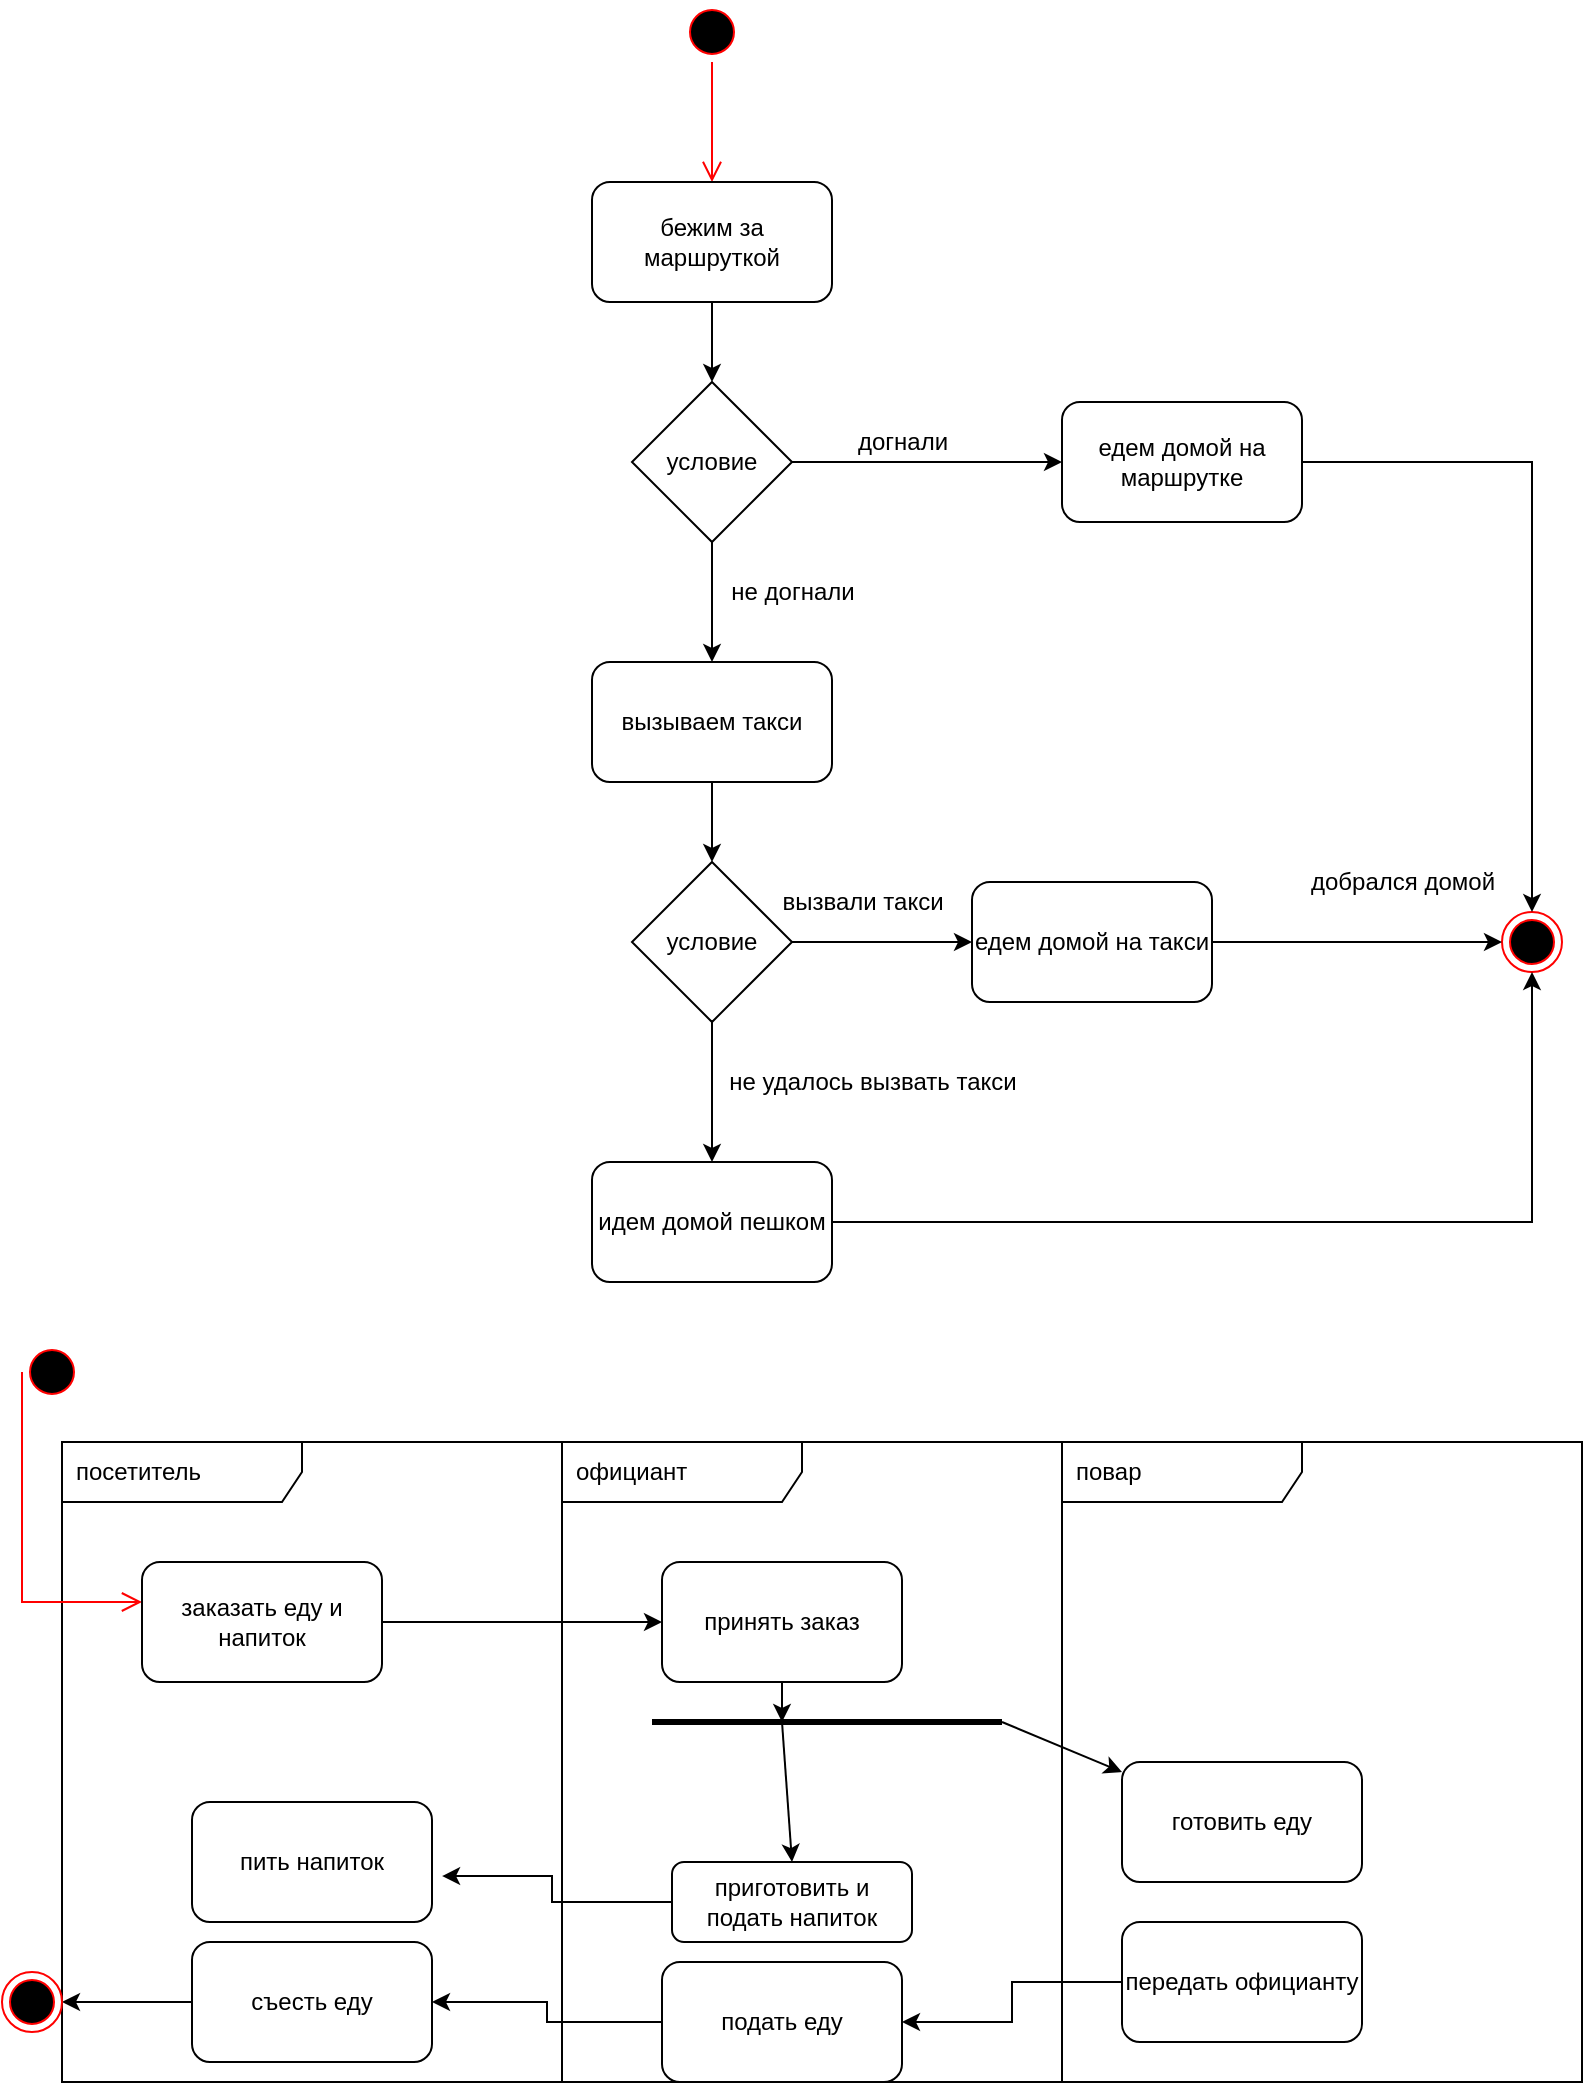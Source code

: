 <mxfile version="20.7.4" type="github">
  <diagram id="Gu_f-95HG_TEApZ6MIHH" name="Страница 1">
    <mxGraphModel dx="880" dy="452" grid="1" gridSize="10" guides="1" tooltips="1" connect="1" arrows="1" fold="1" page="1" pageScale="1" pageWidth="827" pageHeight="1169" math="0" shadow="0">
      <root>
        <mxCell id="0" />
        <mxCell id="1" parent="0" />
        <mxCell id="Ar625f8QCVpaPkHbd-zj-1" value="" style="ellipse;html=1;shape=startState;fillColor=#000000;strokeColor=#ff0000;" vertex="1" parent="1">
          <mxGeometry x="340" y="40" width="30" height="30" as="geometry" />
        </mxCell>
        <mxCell id="Ar625f8QCVpaPkHbd-zj-2" value="" style="edgeStyle=orthogonalEdgeStyle;html=1;verticalAlign=bottom;endArrow=open;endSize=8;strokeColor=#ff0000;rounded=0;" edge="1" source="Ar625f8QCVpaPkHbd-zj-1" parent="1">
          <mxGeometry relative="1" as="geometry">
            <mxPoint x="355" y="130" as="targetPoint" />
          </mxGeometry>
        </mxCell>
        <mxCell id="Ar625f8QCVpaPkHbd-zj-3" value="" style="ellipse;html=1;shape=endState;fillColor=#000000;strokeColor=#ff0000;" vertex="1" parent="1">
          <mxGeometry x="750" y="495" width="30" height="30" as="geometry" />
        </mxCell>
        <mxCell id="Ar625f8QCVpaPkHbd-zj-8" style="edgeStyle=orthogonalEdgeStyle;rounded=0;orthogonalLoop=1;jettySize=auto;html=1;exitX=0.5;exitY=1;exitDx=0;exitDy=0;entryX=0.5;entryY=0;entryDx=0;entryDy=0;" edge="1" parent="1" source="Ar625f8QCVpaPkHbd-zj-4" target="Ar625f8QCVpaPkHbd-zj-7">
          <mxGeometry relative="1" as="geometry" />
        </mxCell>
        <mxCell id="Ar625f8QCVpaPkHbd-zj-4" value="бежим за маршруткой" style="rounded=1;whiteSpace=wrap;html=1;" vertex="1" parent="1">
          <mxGeometry x="295" y="130" width="120" height="60" as="geometry" />
        </mxCell>
        <mxCell id="Ar625f8QCVpaPkHbd-zj-15" style="edgeStyle=orthogonalEdgeStyle;rounded=0;orthogonalLoop=1;jettySize=auto;html=1;exitX=0.5;exitY=1;exitDx=0;exitDy=0;" edge="1" parent="1" source="Ar625f8QCVpaPkHbd-zj-5" target="Ar625f8QCVpaPkHbd-zj-14">
          <mxGeometry relative="1" as="geometry" />
        </mxCell>
        <mxCell id="Ar625f8QCVpaPkHbd-zj-5" value="вызываем такси" style="rounded=1;whiteSpace=wrap;html=1;" vertex="1" parent="1">
          <mxGeometry x="295" y="370" width="120" height="60" as="geometry" />
        </mxCell>
        <mxCell id="Ar625f8QCVpaPkHbd-zj-23" style="edgeStyle=orthogonalEdgeStyle;rounded=0;orthogonalLoop=1;jettySize=auto;html=1;exitX=1;exitY=0.5;exitDx=0;exitDy=0;" edge="1" parent="1" source="Ar625f8QCVpaPkHbd-zj-6" target="Ar625f8QCVpaPkHbd-zj-3">
          <mxGeometry relative="1" as="geometry" />
        </mxCell>
        <mxCell id="Ar625f8QCVpaPkHbd-zj-6" value="едем домой на маршрутке" style="rounded=1;whiteSpace=wrap;html=1;" vertex="1" parent="1">
          <mxGeometry x="530" y="240" width="120" height="60" as="geometry" />
        </mxCell>
        <mxCell id="Ar625f8QCVpaPkHbd-zj-10" style="edgeStyle=orthogonalEdgeStyle;rounded=0;orthogonalLoop=1;jettySize=auto;html=1;entryX=0;entryY=0.5;entryDx=0;entryDy=0;" edge="1" parent="1" source="Ar625f8QCVpaPkHbd-zj-7" target="Ar625f8QCVpaPkHbd-zj-6">
          <mxGeometry relative="1" as="geometry" />
        </mxCell>
        <mxCell id="Ar625f8QCVpaPkHbd-zj-12" style="edgeStyle=orthogonalEdgeStyle;rounded=0;orthogonalLoop=1;jettySize=auto;html=1;exitX=0.5;exitY=1;exitDx=0;exitDy=0;" edge="1" parent="1" source="Ar625f8QCVpaPkHbd-zj-7" target="Ar625f8QCVpaPkHbd-zj-5">
          <mxGeometry relative="1" as="geometry" />
        </mxCell>
        <mxCell id="Ar625f8QCVpaPkHbd-zj-7" value="условие" style="rhombus;whiteSpace=wrap;html=1;" vertex="1" parent="1">
          <mxGeometry x="315" y="230" width="80" height="80" as="geometry" />
        </mxCell>
        <mxCell id="Ar625f8QCVpaPkHbd-zj-11" value="догнали" style="text;html=1;align=center;verticalAlign=middle;resizable=0;points=[];autosize=1;strokeColor=none;fillColor=none;" vertex="1" parent="1">
          <mxGeometry x="415" y="245" width="70" height="30" as="geometry" />
        </mxCell>
        <mxCell id="Ar625f8QCVpaPkHbd-zj-13" value="не догнали" style="text;html=1;align=center;verticalAlign=middle;resizable=0;points=[];autosize=1;strokeColor=none;fillColor=none;" vertex="1" parent="1">
          <mxGeometry x="350" y="320" width="90" height="30" as="geometry" />
        </mxCell>
        <mxCell id="Ar625f8QCVpaPkHbd-zj-17" style="edgeStyle=orthogonalEdgeStyle;rounded=0;orthogonalLoop=1;jettySize=auto;html=1;exitX=1;exitY=0.5;exitDx=0;exitDy=0;entryX=0;entryY=0.5;entryDx=0;entryDy=0;" edge="1" parent="1" source="Ar625f8QCVpaPkHbd-zj-14" target="Ar625f8QCVpaPkHbd-zj-16">
          <mxGeometry relative="1" as="geometry" />
        </mxCell>
        <mxCell id="Ar625f8QCVpaPkHbd-zj-20" style="edgeStyle=orthogonalEdgeStyle;rounded=0;orthogonalLoop=1;jettySize=auto;html=1;exitX=0.5;exitY=1;exitDx=0;exitDy=0;entryX=0.5;entryY=0;entryDx=0;entryDy=0;" edge="1" parent="1" source="Ar625f8QCVpaPkHbd-zj-14" target="Ar625f8QCVpaPkHbd-zj-19">
          <mxGeometry relative="1" as="geometry" />
        </mxCell>
        <mxCell id="Ar625f8QCVpaPkHbd-zj-14" value="условие" style="rhombus;whiteSpace=wrap;html=1;" vertex="1" parent="1">
          <mxGeometry x="315" y="470" width="80" height="80" as="geometry" />
        </mxCell>
        <mxCell id="Ar625f8QCVpaPkHbd-zj-24" style="edgeStyle=orthogonalEdgeStyle;rounded=0;orthogonalLoop=1;jettySize=auto;html=1;exitX=1;exitY=0.5;exitDx=0;exitDy=0;" edge="1" parent="1" source="Ar625f8QCVpaPkHbd-zj-16" target="Ar625f8QCVpaPkHbd-zj-3">
          <mxGeometry relative="1" as="geometry" />
        </mxCell>
        <mxCell id="Ar625f8QCVpaPkHbd-zj-16" value="едем домой на такси" style="rounded=1;whiteSpace=wrap;html=1;" vertex="1" parent="1">
          <mxGeometry x="485" y="480" width="120" height="60" as="geometry" />
        </mxCell>
        <mxCell id="Ar625f8QCVpaPkHbd-zj-18" value="вызвали такси" style="text;html=1;align=center;verticalAlign=middle;resizable=0;points=[];autosize=1;strokeColor=none;fillColor=none;" vertex="1" parent="1">
          <mxGeometry x="380" y="475" width="100" height="30" as="geometry" />
        </mxCell>
        <mxCell id="Ar625f8QCVpaPkHbd-zj-25" style="edgeStyle=orthogonalEdgeStyle;rounded=0;orthogonalLoop=1;jettySize=auto;html=1;exitX=1;exitY=0.5;exitDx=0;exitDy=0;entryX=0.5;entryY=1;entryDx=0;entryDy=0;" edge="1" parent="1" source="Ar625f8QCVpaPkHbd-zj-19" target="Ar625f8QCVpaPkHbd-zj-3">
          <mxGeometry relative="1" as="geometry" />
        </mxCell>
        <mxCell id="Ar625f8QCVpaPkHbd-zj-19" value="идем домой пешком" style="rounded=1;whiteSpace=wrap;html=1;" vertex="1" parent="1">
          <mxGeometry x="295" y="620" width="120" height="60" as="geometry" />
        </mxCell>
        <mxCell id="Ar625f8QCVpaPkHbd-zj-21" value="не удалось вызвать такси" style="text;html=1;align=center;verticalAlign=middle;resizable=0;points=[];autosize=1;strokeColor=none;fillColor=none;" vertex="1" parent="1">
          <mxGeometry x="350" y="565" width="170" height="30" as="geometry" />
        </mxCell>
        <mxCell id="Ar625f8QCVpaPkHbd-zj-26" value="добрался домой" style="text;html=1;align=center;verticalAlign=middle;resizable=0;points=[];autosize=1;strokeColor=none;fillColor=none;" vertex="1" parent="1">
          <mxGeometry x="640" y="465" width="120" height="30" as="geometry" />
        </mxCell>
        <mxCell id="Ar625f8QCVpaPkHbd-zj-28" value="посетитель" style="shape=umlFrame;whiteSpace=wrap;html=1;width=120;height=30;boundedLbl=1;verticalAlign=middle;align=left;spacingLeft=5;" vertex="1" parent="1">
          <mxGeometry x="30" y="760" width="250" height="320" as="geometry" />
        </mxCell>
        <mxCell id="Ar625f8QCVpaPkHbd-zj-29" value="официант" style="shape=umlFrame;whiteSpace=wrap;html=1;width=120;height=30;boundedLbl=1;verticalAlign=middle;align=left;spacingLeft=5;" vertex="1" parent="1">
          <mxGeometry x="280" y="760" width="250" height="320" as="geometry" />
        </mxCell>
        <mxCell id="Ar625f8QCVpaPkHbd-zj-30" value="повар" style="shape=umlFrame;whiteSpace=wrap;html=1;width=120;height=30;boundedLbl=1;verticalAlign=middle;align=left;spacingLeft=5;" vertex="1" parent="1">
          <mxGeometry x="530" y="760" width="260" height="320" as="geometry" />
        </mxCell>
        <mxCell id="Ar625f8QCVpaPkHbd-zj-34" value="" style="ellipse;html=1;shape=startState;fillColor=#000000;strokeColor=#ff0000;" vertex="1" parent="1">
          <mxGeometry x="10" y="710" width="30" height="30" as="geometry" />
        </mxCell>
        <mxCell id="Ar625f8QCVpaPkHbd-zj-35" value="" style="edgeStyle=orthogonalEdgeStyle;html=1;verticalAlign=bottom;endArrow=open;endSize=8;strokeColor=#ff0000;rounded=0;" edge="1" source="Ar625f8QCVpaPkHbd-zj-34" parent="1" target="Ar625f8QCVpaPkHbd-zj-36">
          <mxGeometry relative="1" as="geometry">
            <mxPoint x="420" y="990" as="targetPoint" />
            <Array as="points">
              <mxPoint x="10" y="840" />
            </Array>
          </mxGeometry>
        </mxCell>
        <mxCell id="Ar625f8QCVpaPkHbd-zj-38" style="edgeStyle=orthogonalEdgeStyle;rounded=0;orthogonalLoop=1;jettySize=auto;html=1;exitX=1;exitY=0.5;exitDx=0;exitDy=0;" edge="1" parent="1" source="Ar625f8QCVpaPkHbd-zj-36" target="Ar625f8QCVpaPkHbd-zj-37">
          <mxGeometry relative="1" as="geometry" />
        </mxCell>
        <mxCell id="Ar625f8QCVpaPkHbd-zj-36" value="заказать еду и напиток" style="rounded=1;whiteSpace=wrap;html=1;" vertex="1" parent="1">
          <mxGeometry x="70" y="820" width="120" height="60" as="geometry" />
        </mxCell>
        <mxCell id="Ar625f8QCVpaPkHbd-zj-43" style="edgeStyle=orthogonalEdgeStyle;rounded=0;orthogonalLoop=1;jettySize=auto;html=1;exitX=0.5;exitY=1;exitDx=0;exitDy=0;" edge="1" parent="1" source="Ar625f8QCVpaPkHbd-zj-37">
          <mxGeometry relative="1" as="geometry">
            <mxPoint x="390" y="900" as="targetPoint" />
          </mxGeometry>
        </mxCell>
        <mxCell id="Ar625f8QCVpaPkHbd-zj-37" value="принять заказ" style="rounded=1;whiteSpace=wrap;html=1;" vertex="1" parent="1">
          <mxGeometry x="330" y="820" width="120" height="60" as="geometry" />
        </mxCell>
        <mxCell id="Ar625f8QCVpaPkHbd-zj-40" value="" style="endArrow=none;startArrow=none;endFill=0;startFill=0;endSize=8;html=1;verticalAlign=bottom;labelBackgroundColor=none;strokeWidth=3;rounded=0;" edge="1" parent="1">
          <mxGeometry width="160" relative="1" as="geometry">
            <mxPoint x="325" y="900" as="sourcePoint" />
            <mxPoint x="500" y="900" as="targetPoint" />
            <Array as="points">
              <mxPoint x="420" y="900" />
            </Array>
          </mxGeometry>
        </mxCell>
        <mxCell id="Ar625f8QCVpaPkHbd-zj-41" value="готовить еду" style="rounded=1;whiteSpace=wrap;html=1;" vertex="1" parent="1">
          <mxGeometry x="560" y="920" width="120" height="60" as="geometry" />
        </mxCell>
        <mxCell id="Ar625f8QCVpaPkHbd-zj-42" value="" style="endArrow=classic;html=1;rounded=0;" edge="1" parent="1" target="Ar625f8QCVpaPkHbd-zj-41">
          <mxGeometry width="50" height="50" relative="1" as="geometry">
            <mxPoint x="500" y="900" as="sourcePoint" />
            <mxPoint x="430" y="890" as="targetPoint" />
          </mxGeometry>
        </mxCell>
        <mxCell id="Ar625f8QCVpaPkHbd-zj-47" style="edgeStyle=orthogonalEdgeStyle;rounded=0;orthogonalLoop=1;jettySize=auto;html=1;exitX=0;exitY=0.5;exitDx=0;exitDy=0;entryX=1.042;entryY=0.617;entryDx=0;entryDy=0;entryPerimeter=0;" edge="1" parent="1" source="Ar625f8QCVpaPkHbd-zj-44" target="Ar625f8QCVpaPkHbd-zj-46">
          <mxGeometry relative="1" as="geometry" />
        </mxCell>
        <mxCell id="Ar625f8QCVpaPkHbd-zj-44" value="приготовить и подать напиток" style="rounded=1;whiteSpace=wrap;html=1;" vertex="1" parent="1">
          <mxGeometry x="335" y="970" width="120" height="40" as="geometry" />
        </mxCell>
        <mxCell id="Ar625f8QCVpaPkHbd-zj-45" value="" style="endArrow=classic;html=1;rounded=0;entryX=0.5;entryY=0;entryDx=0;entryDy=0;" edge="1" parent="1" target="Ar625f8QCVpaPkHbd-zj-44">
          <mxGeometry width="50" height="50" relative="1" as="geometry">
            <mxPoint x="390" y="900" as="sourcePoint" />
            <mxPoint x="310" y="880" as="targetPoint" />
          </mxGeometry>
        </mxCell>
        <mxCell id="Ar625f8QCVpaPkHbd-zj-46" value="пить напиток" style="rounded=1;whiteSpace=wrap;html=1;" vertex="1" parent="1">
          <mxGeometry x="95" y="940" width="120" height="60" as="geometry" />
        </mxCell>
        <mxCell id="Ar625f8QCVpaPkHbd-zj-50" style="edgeStyle=orthogonalEdgeStyle;rounded=0;orthogonalLoop=1;jettySize=auto;html=1;exitX=0;exitY=0.5;exitDx=0;exitDy=0;entryX=1;entryY=0.5;entryDx=0;entryDy=0;" edge="1" parent="1" source="Ar625f8QCVpaPkHbd-zj-48" target="Ar625f8QCVpaPkHbd-zj-49">
          <mxGeometry relative="1" as="geometry" />
        </mxCell>
        <mxCell id="Ar625f8QCVpaPkHbd-zj-48" value="передать официанту" style="rounded=1;whiteSpace=wrap;html=1;" vertex="1" parent="1">
          <mxGeometry x="560" y="1000" width="120" height="60" as="geometry" />
        </mxCell>
        <mxCell id="Ar625f8QCVpaPkHbd-zj-52" style="edgeStyle=orthogonalEdgeStyle;rounded=0;orthogonalLoop=1;jettySize=auto;html=1;exitX=0;exitY=0.5;exitDx=0;exitDy=0;entryX=1;entryY=0.5;entryDx=0;entryDy=0;" edge="1" parent="1" source="Ar625f8QCVpaPkHbd-zj-49" target="Ar625f8QCVpaPkHbd-zj-51">
          <mxGeometry relative="1" as="geometry" />
        </mxCell>
        <mxCell id="Ar625f8QCVpaPkHbd-zj-49" value="подать еду" style="rounded=1;whiteSpace=wrap;html=1;" vertex="1" parent="1">
          <mxGeometry x="330" y="1020" width="120" height="60" as="geometry" />
        </mxCell>
        <mxCell id="Ar625f8QCVpaPkHbd-zj-54" style="edgeStyle=orthogonalEdgeStyle;rounded=0;orthogonalLoop=1;jettySize=auto;html=1;exitX=0;exitY=0.5;exitDx=0;exitDy=0;" edge="1" parent="1" source="Ar625f8QCVpaPkHbd-zj-51" target="Ar625f8QCVpaPkHbd-zj-53">
          <mxGeometry relative="1" as="geometry" />
        </mxCell>
        <mxCell id="Ar625f8QCVpaPkHbd-zj-51" value="съесть еду" style="rounded=1;whiteSpace=wrap;html=1;" vertex="1" parent="1">
          <mxGeometry x="95" y="1010" width="120" height="60" as="geometry" />
        </mxCell>
        <mxCell id="Ar625f8QCVpaPkHbd-zj-53" value="" style="ellipse;html=1;shape=endState;fillColor=#000000;strokeColor=#ff0000;" vertex="1" parent="1">
          <mxGeometry y="1025" width="30" height="30" as="geometry" />
        </mxCell>
      </root>
    </mxGraphModel>
  </diagram>
</mxfile>
